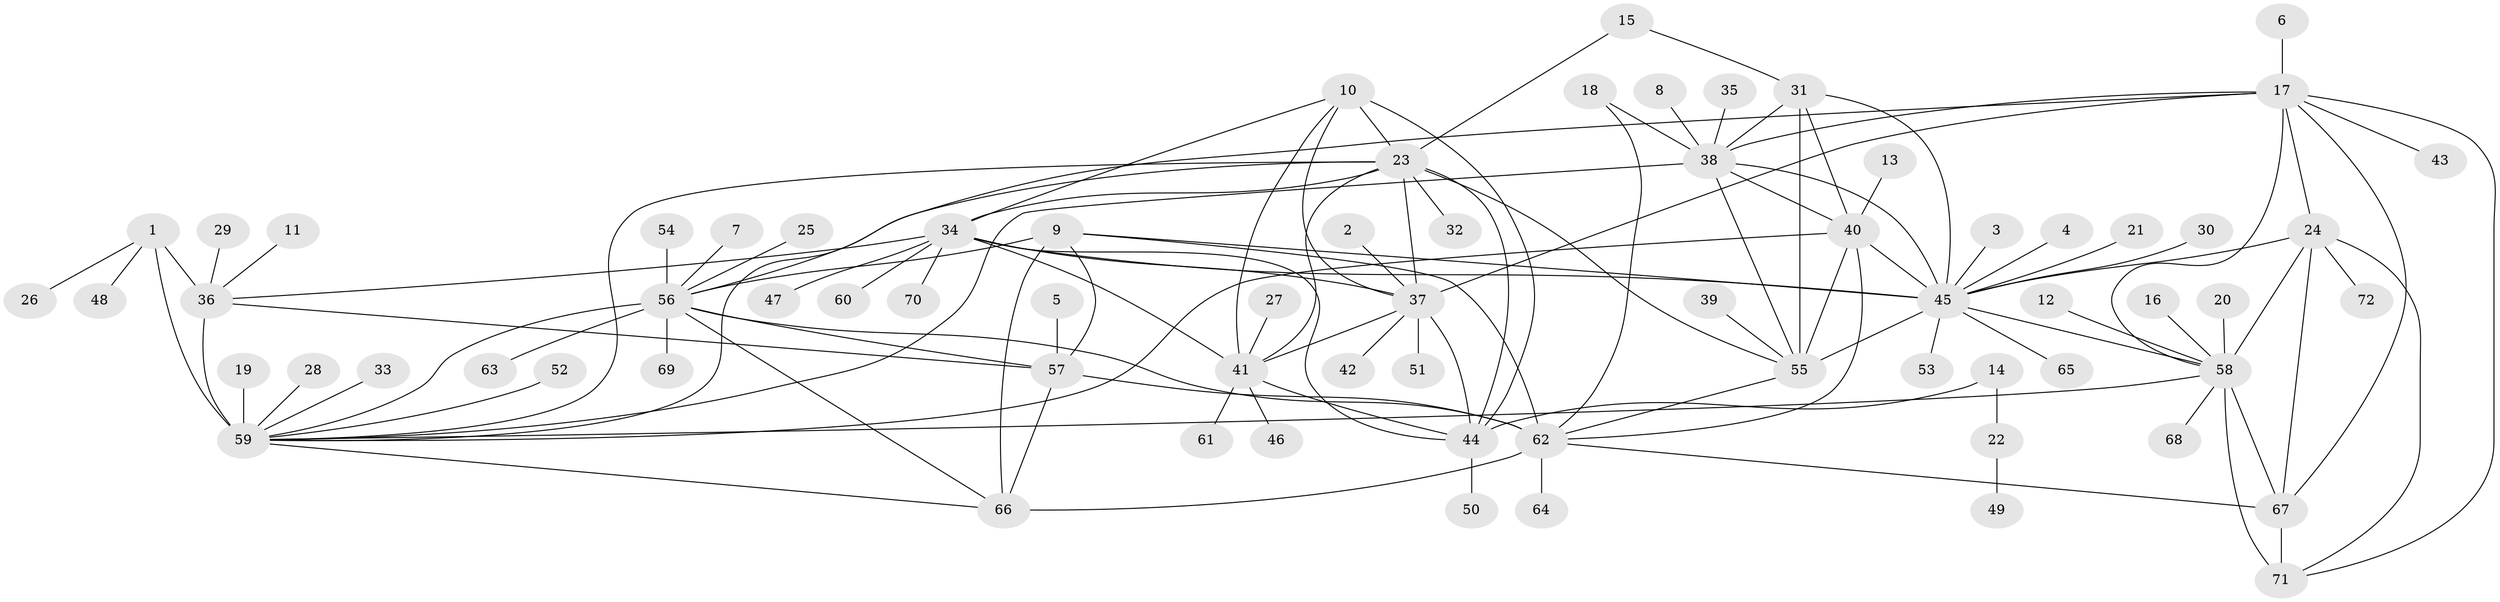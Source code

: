 // original degree distribution, {7: 0.0625, 6: 0.027777777777777776, 14: 0.006944444444444444, 9: 0.027777777777777776, 12: 0.013888888888888888, 13: 0.013888888888888888, 10: 0.027777777777777776, 11: 0.034722222222222224, 8: 0.020833333333333332, 17: 0.006944444444444444, 5: 0.006944444444444444, 4: 0.013888888888888888, 1: 0.5763888888888888, 2: 0.1111111111111111, 3: 0.04861111111111111}
// Generated by graph-tools (version 1.1) at 2025/26/03/09/25 03:26:39]
// undirected, 72 vertices, 118 edges
graph export_dot {
graph [start="1"]
  node [color=gray90,style=filled];
  1;
  2;
  3;
  4;
  5;
  6;
  7;
  8;
  9;
  10;
  11;
  12;
  13;
  14;
  15;
  16;
  17;
  18;
  19;
  20;
  21;
  22;
  23;
  24;
  25;
  26;
  27;
  28;
  29;
  30;
  31;
  32;
  33;
  34;
  35;
  36;
  37;
  38;
  39;
  40;
  41;
  42;
  43;
  44;
  45;
  46;
  47;
  48;
  49;
  50;
  51;
  52;
  53;
  54;
  55;
  56;
  57;
  58;
  59;
  60;
  61;
  62;
  63;
  64;
  65;
  66;
  67;
  68;
  69;
  70;
  71;
  72;
  1 -- 26 [weight=1.0];
  1 -- 36 [weight=4.0];
  1 -- 48 [weight=1.0];
  1 -- 59 [weight=8.0];
  2 -- 37 [weight=1.0];
  3 -- 45 [weight=1.0];
  4 -- 45 [weight=1.0];
  5 -- 57 [weight=1.0];
  6 -- 17 [weight=1.0];
  7 -- 56 [weight=1.0];
  8 -- 38 [weight=1.0];
  9 -- 45 [weight=1.0];
  9 -- 56 [weight=2.0];
  9 -- 57 [weight=1.0];
  9 -- 62 [weight=1.0];
  9 -- 66 [weight=2.0];
  10 -- 23 [weight=1.0];
  10 -- 34 [weight=1.0];
  10 -- 37 [weight=1.0];
  10 -- 41 [weight=1.0];
  10 -- 44 [weight=2.0];
  11 -- 36 [weight=1.0];
  12 -- 58 [weight=1.0];
  13 -- 40 [weight=1.0];
  14 -- 22 [weight=1.0];
  14 -- 44 [weight=1.0];
  15 -- 23 [weight=1.0];
  15 -- 31 [weight=1.0];
  16 -- 58 [weight=1.0];
  17 -- 24 [weight=1.0];
  17 -- 37 [weight=1.0];
  17 -- 38 [weight=1.0];
  17 -- 43 [weight=1.0];
  17 -- 58 [weight=2.0];
  17 -- 59 [weight=1.0];
  17 -- 67 [weight=1.0];
  17 -- 71 [weight=2.0];
  18 -- 38 [weight=1.0];
  18 -- 62 [weight=1.0];
  19 -- 59 [weight=1.0];
  20 -- 58 [weight=1.0];
  21 -- 45 [weight=1.0];
  22 -- 49 [weight=1.0];
  23 -- 32 [weight=1.0];
  23 -- 34 [weight=1.0];
  23 -- 37 [weight=1.0];
  23 -- 41 [weight=1.0];
  23 -- 44 [weight=2.0];
  23 -- 55 [weight=1.0];
  23 -- 56 [weight=1.0];
  23 -- 59 [weight=1.0];
  24 -- 45 [weight=1.0];
  24 -- 58 [weight=2.0];
  24 -- 67 [weight=1.0];
  24 -- 71 [weight=2.0];
  24 -- 72 [weight=1.0];
  25 -- 56 [weight=1.0];
  27 -- 41 [weight=1.0];
  28 -- 59 [weight=1.0];
  29 -- 36 [weight=1.0];
  30 -- 45 [weight=1.0];
  31 -- 38 [weight=2.0];
  31 -- 40 [weight=2.0];
  31 -- 45 [weight=2.0];
  31 -- 55 [weight=4.0];
  33 -- 59 [weight=1.0];
  34 -- 36 [weight=1.0];
  34 -- 37 [weight=1.0];
  34 -- 41 [weight=1.0];
  34 -- 44 [weight=2.0];
  34 -- 45 [weight=1.0];
  34 -- 47 [weight=1.0];
  34 -- 60 [weight=1.0];
  34 -- 70 [weight=1.0];
  35 -- 38 [weight=1.0];
  36 -- 57 [weight=1.0];
  36 -- 59 [weight=2.0];
  37 -- 41 [weight=1.0];
  37 -- 42 [weight=1.0];
  37 -- 44 [weight=2.0];
  37 -- 51 [weight=1.0];
  38 -- 40 [weight=1.0];
  38 -- 45 [weight=1.0];
  38 -- 55 [weight=2.0];
  38 -- 59 [weight=1.0];
  39 -- 55 [weight=1.0];
  40 -- 45 [weight=1.0];
  40 -- 55 [weight=2.0];
  40 -- 59 [weight=1.0];
  40 -- 62 [weight=1.0];
  41 -- 44 [weight=2.0];
  41 -- 46 [weight=1.0];
  41 -- 61 [weight=1.0];
  44 -- 50 [weight=1.0];
  45 -- 53 [weight=1.0];
  45 -- 55 [weight=2.0];
  45 -- 58 [weight=1.0];
  45 -- 65 [weight=1.0];
  52 -- 59 [weight=1.0];
  54 -- 56 [weight=1.0];
  55 -- 62 [weight=1.0];
  56 -- 57 [weight=2.0];
  56 -- 59 [weight=1.0];
  56 -- 62 [weight=2.0];
  56 -- 63 [weight=1.0];
  56 -- 66 [weight=4.0];
  56 -- 69 [weight=1.0];
  57 -- 62 [weight=1.0];
  57 -- 66 [weight=2.0];
  58 -- 59 [weight=1.0];
  58 -- 67 [weight=2.0];
  58 -- 68 [weight=1.0];
  58 -- 71 [weight=4.0];
  59 -- 66 [weight=1.0];
  62 -- 64 [weight=1.0];
  62 -- 66 [weight=2.0];
  62 -- 67 [weight=1.0];
  67 -- 71 [weight=2.0];
}
